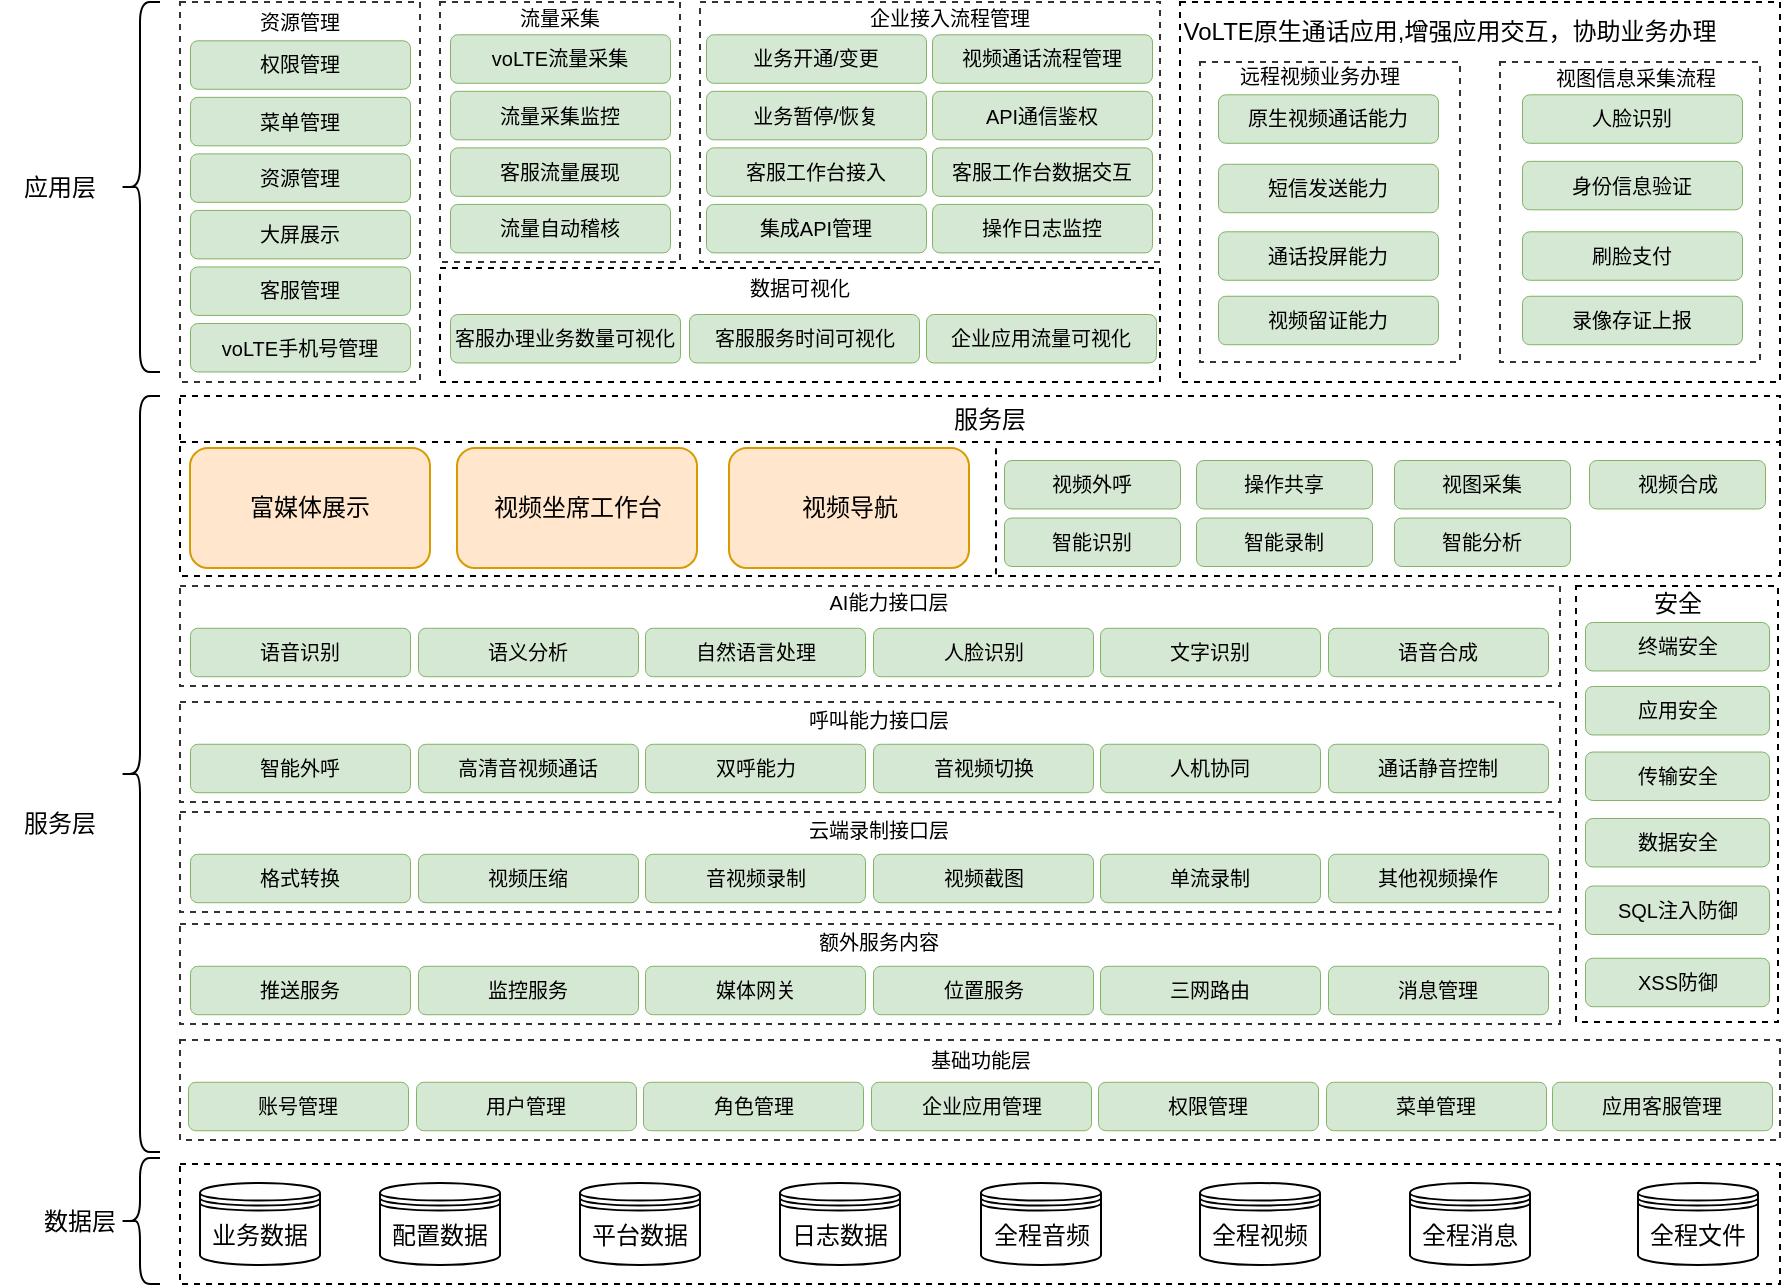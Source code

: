 <mxfile version="24.2.5" type="github">
  <diagram name="Page-1" id="NTY4Ar9UN_YBahdIRRhp">
    <mxGraphModel dx="1509" dy="785" grid="1" gridSize="10" guides="1" tooltips="1" connect="1" arrows="1" fold="1" page="1" pageScale="1" pageWidth="827" pageHeight="1169" math="0" shadow="0">
      <root>
        <mxCell id="0" />
        <mxCell id="1" parent="0" />
        <mxCell id="F3hqa-hw4RMq9B-DzLON-196" value="" style="rounded=0;whiteSpace=wrap;html=1;dashed=1;" parent="1" vertex="1">
          <mxGeometry x="250" y="676" width="800" height="60" as="geometry" />
        </mxCell>
        <mxCell id="F3hqa-hw4RMq9B-DzLON-46" value="" style="group" parent="1" vertex="1" connectable="0">
          <mxGeometry x="250" y="95" width="120" height="190" as="geometry" />
        </mxCell>
        <mxCell id="F3hqa-hw4RMq9B-DzLON-1" value="" style="rounded=0;whiteSpace=wrap;html=1;dashed=1;strokeColor=#333333;" parent="F3hqa-hw4RMq9B-DzLON-46" vertex="1">
          <mxGeometry width="120" height="190" as="geometry" />
        </mxCell>
        <mxCell id="F3hqa-hw4RMq9B-DzLON-2" value="资源管理" style="text;html=1;align=center;verticalAlign=middle;whiteSpace=wrap;rounded=0;fontSize=10;" parent="F3hqa-hw4RMq9B-DzLON-46" vertex="1">
          <mxGeometry x="30" y="3.231" width="60" height="12.923" as="geometry" />
        </mxCell>
        <mxCell id="F3hqa-hw4RMq9B-DzLON-34" value="权限管理" style="rounded=1;whiteSpace=wrap;html=1;strokeColor=#82b366;strokeWidth=0.5;fillColor=#d5e8d4;fontSize=10;" parent="F3hqa-hw4RMq9B-DzLON-46" vertex="1">
          <mxGeometry x="5" y="19.154" width="110" height="24.231" as="geometry" />
        </mxCell>
        <mxCell id="F3hqa-hw4RMq9B-DzLON-35" value="菜单管理" style="rounded=1;whiteSpace=wrap;html=1;strokeColor=#82b366;strokeWidth=0.5;fillColor=#d5e8d4;fontSize=10;" parent="F3hqa-hw4RMq9B-DzLON-46" vertex="1">
          <mxGeometry x="5" y="47.423" width="110" height="24.231" as="geometry" />
        </mxCell>
        <mxCell id="F3hqa-hw4RMq9B-DzLON-36" value="资源管理" style="rounded=1;whiteSpace=wrap;html=1;strokeColor=#82b366;strokeWidth=0.5;fillColor=#d5e8d4;fontSize=10;" parent="F3hqa-hw4RMq9B-DzLON-46" vertex="1">
          <mxGeometry x="5" y="75.692" width="110" height="24.231" as="geometry" />
        </mxCell>
        <mxCell id="F3hqa-hw4RMq9B-DzLON-37" value="大屏展示" style="rounded=1;whiteSpace=wrap;html=1;strokeColor=#82b366;strokeWidth=0.5;fillColor=#d5e8d4;fontSize=10;" parent="F3hqa-hw4RMq9B-DzLON-46" vertex="1">
          <mxGeometry x="5" y="103.962" width="110" height="24.231" as="geometry" />
        </mxCell>
        <mxCell id="F3hqa-hw4RMq9B-DzLON-38" value="客服管理" style="rounded=1;whiteSpace=wrap;html=1;strokeColor=#82b366;strokeWidth=0.5;fillColor=#d5e8d4;fontSize=10;" parent="F3hqa-hw4RMq9B-DzLON-46" vertex="1">
          <mxGeometry x="5" y="132.231" width="110" height="24.231" as="geometry" />
        </mxCell>
        <mxCell id="F3hqa-hw4RMq9B-DzLON-41" value="voLTE手机号管理" style="rounded=1;whiteSpace=wrap;html=1;strokeColor=#82b366;strokeWidth=0.5;fillColor=#d5e8d4;fontSize=10;" parent="F3hqa-hw4RMq9B-DzLON-46" vertex="1">
          <mxGeometry x="5" y="160.5" width="110" height="24.231" as="geometry" />
        </mxCell>
        <mxCell id="F3hqa-hw4RMq9B-DzLON-57" value="" style="group" parent="1" vertex="1" connectable="0">
          <mxGeometry x="250" y="387" width="690" height="50" as="geometry" />
        </mxCell>
        <mxCell id="F3hqa-hw4RMq9B-DzLON-19" value="" style="rounded=0;whiteSpace=wrap;html=1;dashed=1;strokeColor=#333333;" parent="F3hqa-hw4RMq9B-DzLON-57" vertex="1">
          <mxGeometry width="690" height="50" as="geometry" />
        </mxCell>
        <mxCell id="F3hqa-hw4RMq9B-DzLON-40" value="AI能力接口层" style="text;html=1;align=center;verticalAlign=middle;whiteSpace=wrap;rounded=0;fontSize=10;" parent="F3hqa-hw4RMq9B-DzLON-57" vertex="1">
          <mxGeometry x="321.5" width="65" height="16" as="geometry" />
        </mxCell>
        <mxCell id="F3hqa-hw4RMq9B-DzLON-51" value="语音识别" style="rounded=1;whiteSpace=wrap;html=1;strokeColor=#82b366;strokeWidth=0.5;fillColor=#d5e8d4;fontSize=10;" parent="F3hqa-hw4RMq9B-DzLON-57" vertex="1">
          <mxGeometry x="5" y="20.884" width="110" height="24.231" as="geometry" />
        </mxCell>
        <mxCell id="F3hqa-hw4RMq9B-DzLON-52" value="语义分析" style="rounded=1;whiteSpace=wrap;html=1;strokeColor=#82b366;strokeWidth=0.5;fillColor=#d5e8d4;fontSize=10;" parent="F3hqa-hw4RMq9B-DzLON-57" vertex="1">
          <mxGeometry x="119" y="20.884" width="110" height="24.231" as="geometry" />
        </mxCell>
        <mxCell id="F3hqa-hw4RMq9B-DzLON-53" value="自然语言处理" style="rounded=1;whiteSpace=wrap;html=1;strokeColor=#82b366;strokeWidth=0.5;fillColor=#d5e8d4;fontSize=10;" parent="F3hqa-hw4RMq9B-DzLON-57" vertex="1">
          <mxGeometry x="232.5" y="20.884" width="110" height="24.231" as="geometry" />
        </mxCell>
        <mxCell id="F3hqa-hw4RMq9B-DzLON-54" value="人脸识别" style="rounded=1;whiteSpace=wrap;html=1;strokeColor=#82b366;strokeWidth=0.5;fillColor=#d5e8d4;fontSize=10;" parent="F3hqa-hw4RMq9B-DzLON-57" vertex="1">
          <mxGeometry x="346.5" y="20.884" width="110" height="24.231" as="geometry" />
        </mxCell>
        <mxCell id="F3hqa-hw4RMq9B-DzLON-55" value="文字识别" style="rounded=1;whiteSpace=wrap;html=1;strokeColor=#82b366;strokeWidth=0.5;fillColor=#d5e8d4;fontSize=10;" parent="F3hqa-hw4RMq9B-DzLON-57" vertex="1">
          <mxGeometry x="460" y="20.884" width="110" height="24.231" as="geometry" />
        </mxCell>
        <mxCell id="F3hqa-hw4RMq9B-DzLON-56" value="语音合成" style="rounded=1;whiteSpace=wrap;html=1;strokeColor=#82b366;strokeWidth=0.5;fillColor=#d5e8d4;fontSize=10;" parent="F3hqa-hw4RMq9B-DzLON-57" vertex="1">
          <mxGeometry x="574" y="20.884" width="110" height="24.231" as="geometry" />
        </mxCell>
        <mxCell id="F3hqa-hw4RMq9B-DzLON-85" value="" style="group" parent="1" vertex="1" connectable="0">
          <mxGeometry x="380" y="95" width="120" height="130" as="geometry" />
        </mxCell>
        <mxCell id="F3hqa-hw4RMq9B-DzLON-77" value="" style="rounded=0;whiteSpace=wrap;html=1;dashed=1;strokeColor=#333333;container=0;" parent="F3hqa-hw4RMq9B-DzLON-85" vertex="1">
          <mxGeometry width="120" height="130" as="geometry" />
        </mxCell>
        <mxCell id="F3hqa-hw4RMq9B-DzLON-78" value="流量采集" style="text;html=1;align=center;verticalAlign=middle;whiteSpace=wrap;rounded=0;fontSize=10;container=0;" parent="F3hqa-hw4RMq9B-DzLON-85" vertex="1">
          <mxGeometry x="30" y="1.231" width="60" height="12.923" as="geometry" />
        </mxCell>
        <mxCell id="F3hqa-hw4RMq9B-DzLON-79" value="voLTE流量采集" style="rounded=1;whiteSpace=wrap;html=1;strokeColor=#82b366;strokeWidth=0.5;fillColor=#d5e8d4;fontSize=10;container=0;" parent="F3hqa-hw4RMq9B-DzLON-85" vertex="1">
          <mxGeometry x="5" y="16.154" width="110" height="24.231" as="geometry" />
        </mxCell>
        <mxCell id="F3hqa-hw4RMq9B-DzLON-80" value="流量采集监控" style="rounded=1;whiteSpace=wrap;html=1;strokeColor=#82b366;strokeWidth=0.5;fillColor=#d5e8d4;fontSize=10;container=0;" parent="F3hqa-hw4RMq9B-DzLON-85" vertex="1">
          <mxGeometry x="5" y="44.423" width="110" height="24.231" as="geometry" />
        </mxCell>
        <mxCell id="F3hqa-hw4RMq9B-DzLON-81" value="客服流量展现" style="rounded=1;whiteSpace=wrap;html=1;strokeColor=#82b366;strokeWidth=0.5;fillColor=#d5e8d4;fontSize=10;container=0;" parent="F3hqa-hw4RMq9B-DzLON-85" vertex="1">
          <mxGeometry x="5" y="72.692" width="110" height="24.231" as="geometry" />
        </mxCell>
        <mxCell id="F3hqa-hw4RMq9B-DzLON-82" value="流量自动稽核" style="rounded=1;whiteSpace=wrap;html=1;strokeColor=#82b366;strokeWidth=0.5;fillColor=#d5e8d4;fontSize=10;container=0;" parent="F3hqa-hw4RMq9B-DzLON-85" vertex="1">
          <mxGeometry x="5" y="100.962" width="110" height="24.231" as="geometry" />
        </mxCell>
        <mxCell id="F3hqa-hw4RMq9B-DzLON-97" value="" style="group" parent="1" vertex="1" connectable="0">
          <mxGeometry x="510" y="95" width="230" height="130" as="geometry" />
        </mxCell>
        <mxCell id="F3hqa-hw4RMq9B-DzLON-87" value="" style="rounded=0;whiteSpace=wrap;html=1;dashed=1;strokeColor=#333333;container=0;" parent="F3hqa-hw4RMq9B-DzLON-97" vertex="1">
          <mxGeometry width="230" height="130" as="geometry" />
        </mxCell>
        <mxCell id="F3hqa-hw4RMq9B-DzLON-88" value="企业接入流程管理" style="text;html=1;align=center;verticalAlign=middle;whiteSpace=wrap;rounded=0;fontSize=10;container=0;" parent="F3hqa-hw4RMq9B-DzLON-97" vertex="1">
          <mxGeometry x="80" y="1.23" width="90" height="12.92" as="geometry" />
        </mxCell>
        <mxCell id="F3hqa-hw4RMq9B-DzLON-89" value="业务开通/变更" style="rounded=1;whiteSpace=wrap;html=1;strokeColor=#82b366;strokeWidth=0.5;fillColor=#d5e8d4;fontSize=10;container=0;" parent="F3hqa-hw4RMq9B-DzLON-97" vertex="1">
          <mxGeometry x="3" y="16.154" width="110" height="24.231" as="geometry" />
        </mxCell>
        <mxCell id="F3hqa-hw4RMq9B-DzLON-90" value="业务暂停/恢复" style="rounded=1;whiteSpace=wrap;html=1;strokeColor=#82b366;strokeWidth=0.5;fillColor=#d5e8d4;fontSize=10;container=0;" parent="F3hqa-hw4RMq9B-DzLON-97" vertex="1">
          <mxGeometry x="3" y="44.423" width="110" height="24.231" as="geometry" />
        </mxCell>
        <mxCell id="F3hqa-hw4RMq9B-DzLON-91" value="客服工作台接入" style="rounded=1;whiteSpace=wrap;html=1;strokeColor=#82b366;strokeWidth=0.5;fillColor=#d5e8d4;fontSize=10;container=0;" parent="F3hqa-hw4RMq9B-DzLON-97" vertex="1">
          <mxGeometry x="3" y="72.692" width="110" height="24.231" as="geometry" />
        </mxCell>
        <mxCell id="F3hqa-hw4RMq9B-DzLON-92" value="集成API管理" style="rounded=1;whiteSpace=wrap;html=1;strokeColor=#82b366;strokeWidth=0.5;fillColor=#d5e8d4;fontSize=10;container=0;" parent="F3hqa-hw4RMq9B-DzLON-97" vertex="1">
          <mxGeometry x="3" y="100.962" width="110" height="24.231" as="geometry" />
        </mxCell>
        <mxCell id="F3hqa-hw4RMq9B-DzLON-93" value="视频通话流程管理" style="rounded=1;whiteSpace=wrap;html=1;strokeColor=#82b366;strokeWidth=0.5;fillColor=#d5e8d4;fontSize=10;container=0;" parent="F3hqa-hw4RMq9B-DzLON-97" vertex="1">
          <mxGeometry x="116" y="16.152" width="110" height="24.231" as="geometry" />
        </mxCell>
        <mxCell id="F3hqa-hw4RMq9B-DzLON-94" value="API通信鉴权" style="rounded=1;whiteSpace=wrap;html=1;strokeColor=#82b366;strokeWidth=0.5;fillColor=#d5e8d4;fontSize=10;container=0;" parent="F3hqa-hw4RMq9B-DzLON-97" vertex="1">
          <mxGeometry x="116" y="44.422" width="110" height="24.231" as="geometry" />
        </mxCell>
        <mxCell id="F3hqa-hw4RMq9B-DzLON-95" value="客服工作台数据交互" style="rounded=1;whiteSpace=wrap;html=1;strokeColor=#82b366;strokeWidth=0.5;fillColor=#d5e8d4;fontSize=10;container=0;" parent="F3hqa-hw4RMq9B-DzLON-97" vertex="1">
          <mxGeometry x="116" y="72.692" width="110" height="24.231" as="geometry" />
        </mxCell>
        <mxCell id="F3hqa-hw4RMq9B-DzLON-96" value="操作日志监控" style="rounded=1;whiteSpace=wrap;html=1;strokeColor=#82b366;strokeWidth=0.5;fillColor=#d5e8d4;fontSize=10;container=0;" parent="F3hqa-hw4RMq9B-DzLON-97" vertex="1">
          <mxGeometry x="116" y="100.962" width="110" height="24.231" as="geometry" />
        </mxCell>
        <mxCell id="F3hqa-hw4RMq9B-DzLON-131" value="" style="group" parent="1" vertex="1" connectable="0">
          <mxGeometry x="750" y="95" width="300" height="190" as="geometry" />
        </mxCell>
        <mxCell id="F3hqa-hw4RMq9B-DzLON-127" value="" style="rounded=0;whiteSpace=wrap;html=1;dashed=1;fillColor=none;" parent="F3hqa-hw4RMq9B-DzLON-131" vertex="1">
          <mxGeometry width="300" height="190" as="geometry" />
        </mxCell>
        <mxCell id="F3hqa-hw4RMq9B-DzLON-128" value="VoLTE原生通话应用,增强应用交互，协助业务办理" style="text;html=1;align=center;verticalAlign=middle;whiteSpace=wrap;rounded=0;" parent="F3hqa-hw4RMq9B-DzLON-131" vertex="1">
          <mxGeometry width="270" height="30" as="geometry" />
        </mxCell>
        <mxCell id="F3hqa-hw4RMq9B-DzLON-121" value="" style="rounded=0;whiteSpace=wrap;html=1;dashed=1;strokeColor=#333333;container=0;" parent="F3hqa-hw4RMq9B-DzLON-131" vertex="1">
          <mxGeometry x="10" y="30" width="130" height="150" as="geometry" />
        </mxCell>
        <mxCell id="F3hqa-hw4RMq9B-DzLON-122" value="远程视频业务办理" style="text;html=1;align=center;verticalAlign=middle;whiteSpace=wrap;rounded=0;fontSize=10;container=0;" parent="F3hqa-hw4RMq9B-DzLON-131" vertex="1">
          <mxGeometry x="25" y="31" width="90" height="12.92" as="geometry" />
        </mxCell>
        <mxCell id="F3hqa-hw4RMq9B-DzLON-123" value="原生视频通话能力" style="rounded=1;whiteSpace=wrap;html=1;strokeColor=#82b366;strokeWidth=0.5;fillColor=#d5e8d4;fontSize=10;container=0;" parent="F3hqa-hw4RMq9B-DzLON-131" vertex="1">
          <mxGeometry x="19" y="46.154" width="110" height="24.231" as="geometry" />
        </mxCell>
        <mxCell id="F3hqa-hw4RMq9B-DzLON-124" value="短信发送能力" style="rounded=1;whiteSpace=wrap;html=1;strokeColor=#82b366;strokeWidth=0.5;fillColor=#d5e8d4;fontSize=10;container=0;" parent="F3hqa-hw4RMq9B-DzLON-131" vertex="1">
          <mxGeometry x="19" y="80.883" width="110" height="24.231" as="geometry" />
        </mxCell>
        <mxCell id="F3hqa-hw4RMq9B-DzLON-125" value="通话投屏能力" style="rounded=1;whiteSpace=wrap;html=1;strokeColor=#82b366;strokeWidth=0.5;fillColor=#d5e8d4;fontSize=10;container=0;" parent="F3hqa-hw4RMq9B-DzLON-131" vertex="1">
          <mxGeometry x="19" y="114.652" width="110" height="24.231" as="geometry" />
        </mxCell>
        <mxCell id="F3hqa-hw4RMq9B-DzLON-126" value="视频留证能力" style="rounded=1;whiteSpace=wrap;html=1;strokeColor=#82b366;strokeWidth=0.5;fillColor=#d5e8d4;fontSize=10;container=0;" parent="F3hqa-hw4RMq9B-DzLON-131" vertex="1">
          <mxGeometry x="19" y="146.882" width="110" height="24.231" as="geometry" />
        </mxCell>
        <mxCell id="F3hqa-hw4RMq9B-DzLON-130" value="" style="group" parent="F3hqa-hw4RMq9B-DzLON-131" vertex="1" connectable="0">
          <mxGeometry x="170" y="30" width="120" height="150" as="geometry" />
        </mxCell>
        <mxCell id="F3hqa-hw4RMq9B-DzLON-109" value="" style="rounded=0;whiteSpace=wrap;html=1;dashed=1;strokeColor=#333333;container=0;" parent="F3hqa-hw4RMq9B-DzLON-130" vertex="1">
          <mxGeometry x="-10" width="130" height="150" as="geometry" />
        </mxCell>
        <mxCell id="F3hqa-hw4RMq9B-DzLON-110" value="视图信息采集流程" style="text;html=1;align=center;verticalAlign=middle;whiteSpace=wrap;rounded=0;fontSize=10;container=0;" parent="F3hqa-hw4RMq9B-DzLON-130" vertex="1">
          <mxGeometry x="13" y="2" width="90" height="12.92" as="geometry" />
        </mxCell>
        <mxCell id="F3hqa-hw4RMq9B-DzLON-111" value="人脸识别" style="rounded=1;whiteSpace=wrap;html=1;strokeColor=#82b366;strokeWidth=0.5;fillColor=#d5e8d4;fontSize=10;container=0;" parent="F3hqa-hw4RMq9B-DzLON-130" vertex="1">
          <mxGeometry x="1" y="16.154" width="110" height="24.231" as="geometry" />
        </mxCell>
        <mxCell id="F3hqa-hw4RMq9B-DzLON-112" value="身份信息验证" style="rounded=1;whiteSpace=wrap;html=1;strokeColor=#82b366;strokeWidth=0.5;fillColor=#d5e8d4;fontSize=10;container=0;" parent="F3hqa-hw4RMq9B-DzLON-130" vertex="1">
          <mxGeometry x="1" y="49.423" width="110" height="24.231" as="geometry" />
        </mxCell>
        <mxCell id="F3hqa-hw4RMq9B-DzLON-115" value="刷脸支付" style="rounded=1;whiteSpace=wrap;html=1;strokeColor=#82b366;strokeWidth=0.5;fillColor=#d5e8d4;fontSize=10;container=0;" parent="F3hqa-hw4RMq9B-DzLON-130" vertex="1">
          <mxGeometry x="1" y="84.652" width="110" height="24.231" as="geometry" />
        </mxCell>
        <mxCell id="F3hqa-hw4RMq9B-DzLON-116" value="录像存证上报" style="rounded=1;whiteSpace=wrap;html=1;strokeColor=#82b366;strokeWidth=0.5;fillColor=#d5e8d4;fontSize=10;container=0;" parent="F3hqa-hw4RMq9B-DzLON-130" vertex="1">
          <mxGeometry x="1" y="116.882" width="110" height="24.231" as="geometry" />
        </mxCell>
        <mxCell id="F3hqa-hw4RMq9B-DzLON-132" value="" style="group" parent="1" vertex="1" connectable="0">
          <mxGeometry x="250" y="445" width="690" height="50" as="geometry" />
        </mxCell>
        <mxCell id="F3hqa-hw4RMq9B-DzLON-133" value="" style="rounded=0;whiteSpace=wrap;html=1;dashed=1;strokeColor=#333333;" parent="F3hqa-hw4RMq9B-DzLON-132" vertex="1">
          <mxGeometry width="690" height="50" as="geometry" />
        </mxCell>
        <mxCell id="F3hqa-hw4RMq9B-DzLON-134" value="呼叫能力接口层" style="text;html=1;align=center;verticalAlign=middle;whiteSpace=wrap;rounded=0;fontSize=10;" parent="F3hqa-hw4RMq9B-DzLON-132" vertex="1">
          <mxGeometry x="310" y="1" width="78.5" height="16" as="geometry" />
        </mxCell>
        <mxCell id="F3hqa-hw4RMq9B-DzLON-135" value="智能外呼" style="rounded=1;whiteSpace=wrap;html=1;strokeColor=#82b366;strokeWidth=0.5;fillColor=#d5e8d4;fontSize=10;" parent="F3hqa-hw4RMq9B-DzLON-132" vertex="1">
          <mxGeometry x="5" y="20.884" width="110" height="24.231" as="geometry" />
        </mxCell>
        <mxCell id="F3hqa-hw4RMq9B-DzLON-136" value="高清音视频通话" style="rounded=1;whiteSpace=wrap;html=1;strokeColor=#82b366;strokeWidth=0.5;fillColor=#d5e8d4;fontSize=10;" parent="F3hqa-hw4RMq9B-DzLON-132" vertex="1">
          <mxGeometry x="119" y="20.884" width="110" height="24.231" as="geometry" />
        </mxCell>
        <mxCell id="F3hqa-hw4RMq9B-DzLON-137" value="双呼能力" style="rounded=1;whiteSpace=wrap;html=1;strokeColor=#82b366;strokeWidth=0.5;fillColor=#d5e8d4;fontSize=10;" parent="F3hqa-hw4RMq9B-DzLON-132" vertex="1">
          <mxGeometry x="232.5" y="20.884" width="110" height="24.231" as="geometry" />
        </mxCell>
        <mxCell id="F3hqa-hw4RMq9B-DzLON-138" value="音视频切换" style="rounded=1;whiteSpace=wrap;html=1;strokeColor=#82b366;strokeWidth=0.5;fillColor=#d5e8d4;fontSize=10;" parent="F3hqa-hw4RMq9B-DzLON-132" vertex="1">
          <mxGeometry x="346.5" y="20.884" width="110" height="24.231" as="geometry" />
        </mxCell>
        <mxCell id="F3hqa-hw4RMq9B-DzLON-139" value="人机协同" style="rounded=1;whiteSpace=wrap;html=1;strokeColor=#82b366;strokeWidth=0.5;fillColor=#d5e8d4;fontSize=10;" parent="F3hqa-hw4RMq9B-DzLON-132" vertex="1">
          <mxGeometry x="460" y="20.884" width="110" height="24.231" as="geometry" />
        </mxCell>
        <mxCell id="F3hqa-hw4RMq9B-DzLON-140" value="通话静音控制" style="rounded=1;whiteSpace=wrap;html=1;strokeColor=#82b366;strokeWidth=0.5;fillColor=#d5e8d4;fontSize=10;" parent="F3hqa-hw4RMq9B-DzLON-132" vertex="1">
          <mxGeometry x="574" y="20.884" width="110" height="24.231" as="geometry" />
        </mxCell>
        <mxCell id="F3hqa-hw4RMq9B-DzLON-141" value="" style="group" parent="1" vertex="1" connectable="0">
          <mxGeometry x="250" y="500" width="690" height="50" as="geometry" />
        </mxCell>
        <mxCell id="F3hqa-hw4RMq9B-DzLON-142" value="" style="rounded=0;whiteSpace=wrap;html=1;dashed=1;strokeColor=#333333;" parent="F3hqa-hw4RMq9B-DzLON-141" vertex="1">
          <mxGeometry width="690" height="50" as="geometry" />
        </mxCell>
        <mxCell id="F3hqa-hw4RMq9B-DzLON-143" value="云端录制接口层" style="text;html=1;align=center;verticalAlign=middle;whiteSpace=wrap;rounded=0;fontSize=10;" parent="F3hqa-hw4RMq9B-DzLON-141" vertex="1">
          <mxGeometry x="310" y="1" width="78.5" height="16" as="geometry" />
        </mxCell>
        <mxCell id="F3hqa-hw4RMq9B-DzLON-144" value="格式转换" style="rounded=1;whiteSpace=wrap;html=1;strokeColor=#82b366;strokeWidth=0.5;fillColor=#d5e8d4;fontSize=10;" parent="F3hqa-hw4RMq9B-DzLON-141" vertex="1">
          <mxGeometry x="5" y="20.884" width="110" height="24.231" as="geometry" />
        </mxCell>
        <mxCell id="F3hqa-hw4RMq9B-DzLON-145" value="视频压缩" style="rounded=1;whiteSpace=wrap;html=1;strokeColor=#82b366;strokeWidth=0.5;fillColor=#d5e8d4;fontSize=10;" parent="F3hqa-hw4RMq9B-DzLON-141" vertex="1">
          <mxGeometry x="119" y="20.884" width="110" height="24.231" as="geometry" />
        </mxCell>
        <mxCell id="F3hqa-hw4RMq9B-DzLON-146" value="音视频录制" style="rounded=1;whiteSpace=wrap;html=1;strokeColor=#82b366;strokeWidth=0.5;fillColor=#d5e8d4;fontSize=10;" parent="F3hqa-hw4RMq9B-DzLON-141" vertex="1">
          <mxGeometry x="232.5" y="20.884" width="110" height="24.231" as="geometry" />
        </mxCell>
        <mxCell id="F3hqa-hw4RMq9B-DzLON-147" value="视频截图" style="rounded=1;whiteSpace=wrap;html=1;strokeColor=#82b366;strokeWidth=0.5;fillColor=#d5e8d4;fontSize=10;" parent="F3hqa-hw4RMq9B-DzLON-141" vertex="1">
          <mxGeometry x="346.5" y="20.884" width="110" height="24.231" as="geometry" />
        </mxCell>
        <mxCell id="F3hqa-hw4RMq9B-DzLON-148" value="单流录制" style="rounded=1;whiteSpace=wrap;html=1;strokeColor=#82b366;strokeWidth=0.5;fillColor=#d5e8d4;fontSize=10;" parent="F3hqa-hw4RMq9B-DzLON-141" vertex="1">
          <mxGeometry x="460" y="20.884" width="110" height="24.231" as="geometry" />
        </mxCell>
        <mxCell id="F3hqa-hw4RMq9B-DzLON-149" value="其他视频操作" style="rounded=1;whiteSpace=wrap;html=1;strokeColor=#82b366;strokeWidth=0.5;fillColor=#d5e8d4;fontSize=10;" parent="F3hqa-hw4RMq9B-DzLON-141" vertex="1">
          <mxGeometry x="574" y="20.884" width="110" height="24.231" as="geometry" />
        </mxCell>
        <mxCell id="F3hqa-hw4RMq9B-DzLON-150" value="" style="group" parent="1" vertex="1" connectable="0">
          <mxGeometry x="250" y="556" width="690" height="50" as="geometry" />
        </mxCell>
        <mxCell id="F3hqa-hw4RMq9B-DzLON-151" value="" style="rounded=0;whiteSpace=wrap;html=1;dashed=1;strokeColor=#333333;" parent="F3hqa-hw4RMq9B-DzLON-150" vertex="1">
          <mxGeometry width="690" height="50" as="geometry" />
        </mxCell>
        <mxCell id="F3hqa-hw4RMq9B-DzLON-152" value="额外服务内容" style="text;html=1;align=center;verticalAlign=middle;whiteSpace=wrap;rounded=0;fontSize=10;" parent="F3hqa-hw4RMq9B-DzLON-150" vertex="1">
          <mxGeometry x="310" y="1" width="78.5" height="16" as="geometry" />
        </mxCell>
        <mxCell id="F3hqa-hw4RMq9B-DzLON-153" value="推送服务" style="rounded=1;whiteSpace=wrap;html=1;strokeColor=#82b366;strokeWidth=0.5;fillColor=#d5e8d4;fontSize=10;" parent="F3hqa-hw4RMq9B-DzLON-150" vertex="1">
          <mxGeometry x="5" y="20.884" width="110" height="24.231" as="geometry" />
        </mxCell>
        <mxCell id="F3hqa-hw4RMq9B-DzLON-154" value="监控服务" style="rounded=1;whiteSpace=wrap;html=1;strokeColor=#82b366;strokeWidth=0.5;fillColor=#d5e8d4;fontSize=10;" parent="F3hqa-hw4RMq9B-DzLON-150" vertex="1">
          <mxGeometry x="119" y="20.884" width="110" height="24.231" as="geometry" />
        </mxCell>
        <mxCell id="F3hqa-hw4RMq9B-DzLON-155" value="媒体网关" style="rounded=1;whiteSpace=wrap;html=1;strokeColor=#82b366;strokeWidth=0.5;fillColor=#d5e8d4;fontSize=10;" parent="F3hqa-hw4RMq9B-DzLON-150" vertex="1">
          <mxGeometry x="232.5" y="20.884" width="110" height="24.231" as="geometry" />
        </mxCell>
        <mxCell id="F3hqa-hw4RMq9B-DzLON-156" value="位置服务" style="rounded=1;whiteSpace=wrap;html=1;strokeColor=#82b366;strokeWidth=0.5;fillColor=#d5e8d4;fontSize=10;" parent="F3hqa-hw4RMq9B-DzLON-150" vertex="1">
          <mxGeometry x="346.5" y="20.884" width="110" height="24.231" as="geometry" />
        </mxCell>
        <mxCell id="F3hqa-hw4RMq9B-DzLON-157" value="三网路由" style="rounded=1;whiteSpace=wrap;html=1;strokeColor=#82b366;strokeWidth=0.5;fillColor=#d5e8d4;fontSize=10;" parent="F3hqa-hw4RMq9B-DzLON-150" vertex="1">
          <mxGeometry x="460" y="20.884" width="110" height="24.231" as="geometry" />
        </mxCell>
        <mxCell id="F3hqa-hw4RMq9B-DzLON-158" value="消息管理" style="rounded=1;whiteSpace=wrap;html=1;strokeColor=#82b366;strokeWidth=0.5;fillColor=#d5e8d4;fontSize=10;" parent="F3hqa-hw4RMq9B-DzLON-150" vertex="1">
          <mxGeometry x="574" y="20.884" width="110" height="24.231" as="geometry" />
        </mxCell>
        <mxCell id="F3hqa-hw4RMq9B-DzLON-159" value="" style="group" parent="1" vertex="1" connectable="0">
          <mxGeometry x="250" y="614" width="800" height="50" as="geometry" />
        </mxCell>
        <mxCell id="F3hqa-hw4RMq9B-DzLON-99" value="" style="rounded=0;whiteSpace=wrap;html=1;dashed=1;strokeColor=#333333;container=0;" parent="F3hqa-hw4RMq9B-DzLON-159" vertex="1">
          <mxGeometry width="800" height="50" as="geometry" />
        </mxCell>
        <mxCell id="F3hqa-hw4RMq9B-DzLON-100" value="基础功能层" style="text;html=1;align=center;verticalAlign=middle;whiteSpace=wrap;rounded=0;fontSize=10;container=0;" parent="F3hqa-hw4RMq9B-DzLON-159" vertex="1">
          <mxGeometry x="368" y="2" width="65" height="16" as="geometry" />
        </mxCell>
        <mxCell id="F3hqa-hw4RMq9B-DzLON-101" value="账号管理" style="rounded=1;whiteSpace=wrap;html=1;strokeColor=#82b366;strokeWidth=0.5;fillColor=#d5e8d4;fontSize=10;container=0;" parent="F3hqa-hw4RMq9B-DzLON-159" vertex="1">
          <mxGeometry x="4" y="20.884" width="110" height="24.231" as="geometry" />
        </mxCell>
        <mxCell id="F3hqa-hw4RMq9B-DzLON-102" value="用户管理" style="rounded=1;whiteSpace=wrap;html=1;strokeColor=#82b366;strokeWidth=0.5;fillColor=#d5e8d4;fontSize=10;container=0;" parent="F3hqa-hw4RMq9B-DzLON-159" vertex="1">
          <mxGeometry x="118" y="20.884" width="110" height="24.231" as="geometry" />
        </mxCell>
        <mxCell id="F3hqa-hw4RMq9B-DzLON-103" value="角色管理" style="rounded=1;whiteSpace=wrap;html=1;strokeColor=#82b366;strokeWidth=0.5;fillColor=#d5e8d4;fontSize=10;container=0;" parent="F3hqa-hw4RMq9B-DzLON-159" vertex="1">
          <mxGeometry x="231.5" y="20.884" width="110" height="24.231" as="geometry" />
        </mxCell>
        <mxCell id="F3hqa-hw4RMq9B-DzLON-104" value="企业应用管理" style="rounded=1;whiteSpace=wrap;html=1;strokeColor=#82b366;strokeWidth=0.5;fillColor=#d5e8d4;fontSize=10;container=0;" parent="F3hqa-hw4RMq9B-DzLON-159" vertex="1">
          <mxGeometry x="345.5" y="20.884" width="110" height="24.231" as="geometry" />
        </mxCell>
        <mxCell id="F3hqa-hw4RMq9B-DzLON-105" value="权限管理" style="rounded=1;whiteSpace=wrap;html=1;strokeColor=#82b366;strokeWidth=0.5;fillColor=#d5e8d4;fontSize=10;container=0;" parent="F3hqa-hw4RMq9B-DzLON-159" vertex="1">
          <mxGeometry x="459" y="20.884" width="110" height="24.231" as="geometry" />
        </mxCell>
        <mxCell id="F3hqa-hw4RMq9B-DzLON-106" value="菜单管理" style="rounded=1;whiteSpace=wrap;html=1;strokeColor=#82b366;strokeWidth=0.5;fillColor=#d5e8d4;fontSize=10;container=0;" parent="F3hqa-hw4RMq9B-DzLON-159" vertex="1">
          <mxGeometry x="573" y="20.884" width="110" height="24.231" as="geometry" />
        </mxCell>
        <mxCell id="F3hqa-hw4RMq9B-DzLON-107" value="应用客服管理" style="rounded=1;whiteSpace=wrap;html=1;strokeColor=#82b366;strokeWidth=0.5;fillColor=#d5e8d4;fontSize=10;container=0;" parent="F3hqa-hw4RMq9B-DzLON-159" vertex="1">
          <mxGeometry x="686" y="20.884" width="110" height="24.231" as="geometry" />
        </mxCell>
        <mxCell id="F3hqa-hw4RMq9B-DzLON-160" value="" style="rounded=0;whiteSpace=wrap;html=1;fillColor=none;dashed=1;" parent="1" vertex="1">
          <mxGeometry x="250" y="292" width="800" height="90" as="geometry" />
        </mxCell>
        <mxCell id="F3hqa-hw4RMq9B-DzLON-161" value="服务层" style="text;html=1;align=center;verticalAlign=middle;whiteSpace=wrap;rounded=0;" parent="1" vertex="1">
          <mxGeometry x="610" y="292" width="90" height="23" as="geometry" />
        </mxCell>
        <mxCell id="F3hqa-hw4RMq9B-DzLON-162" value="" style="rounded=0;whiteSpace=wrap;html=1;dashed=1;" parent="1" vertex="1">
          <mxGeometry x="948" y="387" width="101" height="218" as="geometry" />
        </mxCell>
        <mxCell id="F3hqa-hw4RMq9B-DzLON-163" value="安全" style="text;html=1;align=center;verticalAlign=middle;whiteSpace=wrap;rounded=0;" parent="1" vertex="1">
          <mxGeometry x="968.5" y="387" width="60" height="18" as="geometry" />
        </mxCell>
        <mxCell id="F3hqa-hw4RMq9B-DzLON-164" value="终端安全" style="rounded=1;whiteSpace=wrap;html=1;strokeColor=#82b366;strokeWidth=0.5;fillColor=#d5e8d4;fontSize=10;" parent="1" vertex="1">
          <mxGeometry x="952.5" y="405" width="92" height="24.23" as="geometry" />
        </mxCell>
        <mxCell id="F3hqa-hw4RMq9B-DzLON-165" value="应用安全" style="rounded=1;whiteSpace=wrap;html=1;strokeColor=#82b366;strokeWidth=0.5;fillColor=#d5e8d4;fontSize=10;" parent="1" vertex="1">
          <mxGeometry x="952.5" y="437" width="92" height="24.23" as="geometry" />
        </mxCell>
        <mxCell id="F3hqa-hw4RMq9B-DzLON-166" value="传输安全" style="rounded=1;whiteSpace=wrap;html=1;strokeColor=#82b366;strokeWidth=0.5;fillColor=#d5e8d4;fontSize=10;" parent="1" vertex="1">
          <mxGeometry x="952.5" y="469.77" width="92" height="24.23" as="geometry" />
        </mxCell>
        <mxCell id="F3hqa-hw4RMq9B-DzLON-167" value="数据安全" style="rounded=1;whiteSpace=wrap;html=1;strokeColor=#82b366;strokeWidth=0.5;fillColor=#d5e8d4;fontSize=10;" parent="1" vertex="1">
          <mxGeometry x="952.5" y="503" width="92" height="24.23" as="geometry" />
        </mxCell>
        <mxCell id="F3hqa-hw4RMq9B-DzLON-168" value="SQL注入防御" style="rounded=1;whiteSpace=wrap;html=1;strokeColor=#82b366;strokeWidth=0.5;fillColor=#d5e8d4;fontSize=10;" parent="1" vertex="1">
          <mxGeometry x="952.5" y="536.77" width="92" height="24.23" as="geometry" />
        </mxCell>
        <mxCell id="F3hqa-hw4RMq9B-DzLON-169" value="XSS防御" style="rounded=1;whiteSpace=wrap;html=1;strokeColor=#82b366;strokeWidth=0.5;fillColor=#d5e8d4;fontSize=10;" parent="1" vertex="1">
          <mxGeometry x="952.5" y="572.88" width="92" height="24.23" as="geometry" />
        </mxCell>
        <mxCell id="F3hqa-hw4RMq9B-DzLON-172" value="" style="endArrow=none;html=1;rounded=0;exitX=0;exitY=0.75;exitDx=0;exitDy=0;entryX=1;entryY=1;entryDx=0;entryDy=0;dashed=1;" parent="1" edge="1">
          <mxGeometry width="50" height="50" relative="1" as="geometry">
            <mxPoint x="250" y="315" as="sourcePoint" />
            <mxPoint x="1050" y="315" as="targetPoint" />
          </mxGeometry>
        </mxCell>
        <mxCell id="F3hqa-hw4RMq9B-DzLON-173" value="" style="rounded=0;whiteSpace=wrap;html=1;dashed=1;" parent="1" vertex="1">
          <mxGeometry x="380" y="228" width="360" height="57" as="geometry" />
        </mxCell>
        <mxCell id="F3hqa-hw4RMq9B-DzLON-181" value="数据可视化" style="text;html=1;align=center;verticalAlign=middle;whiteSpace=wrap;rounded=0;fontSize=10;container=0;" parent="1" vertex="1">
          <mxGeometry x="530" y="232.001" width="60" height="12.923" as="geometry" />
        </mxCell>
        <mxCell id="F3hqa-hw4RMq9B-DzLON-182" value="客服办理业务数量可视化" style="rounded=1;whiteSpace=wrap;html=1;strokeColor=#82b366;strokeWidth=0.5;fillColor=#d5e8d4;fontSize=10;container=0;" parent="1" vertex="1">
          <mxGeometry x="385" y="251" width="115" height="24.23" as="geometry" />
        </mxCell>
        <mxCell id="F3hqa-hw4RMq9B-DzLON-183" value="客服服务时间可视化" style="rounded=1;whiteSpace=wrap;html=1;strokeColor=#82b366;strokeWidth=0.5;fillColor=#d5e8d4;fontSize=10;container=0;" parent="1" vertex="1">
          <mxGeometry x="504.5" y="251" width="115" height="24.23" as="geometry" />
        </mxCell>
        <mxCell id="F3hqa-hw4RMq9B-DzLON-184" value="企业应用流量可视化" style="rounded=1;whiteSpace=wrap;html=1;strokeColor=#82b366;strokeWidth=0.5;fillColor=#d5e8d4;fontSize=10;container=0;" parent="1" vertex="1">
          <mxGeometry x="623" y="251" width="115" height="24.23" as="geometry" />
        </mxCell>
        <mxCell id="F3hqa-hw4RMq9B-DzLON-195" value="业务数据" style="shape=datastore;whiteSpace=wrap;html=1;" parent="1" vertex="1">
          <mxGeometry x="260" y="685.5" width="60" height="41" as="geometry" />
        </mxCell>
        <mxCell id="F3hqa-hw4RMq9B-DzLON-197" value="配置数据" style="shape=datastore;whiteSpace=wrap;html=1;" parent="1" vertex="1">
          <mxGeometry x="350" y="685.5" width="60" height="41" as="geometry" />
        </mxCell>
        <mxCell id="F3hqa-hw4RMq9B-DzLON-198" value="平台数据" style="shape=datastore;whiteSpace=wrap;html=1;" parent="1" vertex="1">
          <mxGeometry x="450" y="685.5" width="60" height="41" as="geometry" />
        </mxCell>
        <mxCell id="F3hqa-hw4RMq9B-DzLON-199" value="日志数据" style="shape=datastore;whiteSpace=wrap;html=1;" parent="1" vertex="1">
          <mxGeometry x="550" y="685.5" width="60" height="41" as="geometry" />
        </mxCell>
        <mxCell id="F3hqa-hw4RMq9B-DzLON-200" value="全程音频" style="shape=datastore;whiteSpace=wrap;html=1;" parent="1" vertex="1">
          <mxGeometry x="650.5" y="685.5" width="60" height="41" as="geometry" />
        </mxCell>
        <mxCell id="F3hqa-hw4RMq9B-DzLON-201" value="全程视频" style="shape=datastore;whiteSpace=wrap;html=1;" parent="1" vertex="1">
          <mxGeometry x="760" y="685.5" width="60" height="41" as="geometry" />
        </mxCell>
        <mxCell id="F3hqa-hw4RMq9B-DzLON-202" value="全程消息" style="shape=datastore;whiteSpace=wrap;html=1;" parent="1" vertex="1">
          <mxGeometry x="865" y="685.5" width="60" height="41" as="geometry" />
        </mxCell>
        <mxCell id="F3hqa-hw4RMq9B-DzLON-203" value="全程文件" style="shape=datastore;whiteSpace=wrap;html=1;" parent="1" vertex="1">
          <mxGeometry x="979" y="685.5" width="60" height="41" as="geometry" />
        </mxCell>
        <mxCell id="F3hqa-hw4RMq9B-DzLON-205" value="富媒体展示" style="rounded=1;whiteSpace=wrap;html=1;fillColor=#ffe6cc;strokeColor=#d79b00;" parent="1" vertex="1">
          <mxGeometry x="255" y="318" width="120" height="60" as="geometry" />
        </mxCell>
        <mxCell id="F3hqa-hw4RMq9B-DzLON-206" value="视频坐席工作台" style="rounded=1;whiteSpace=wrap;html=1;fillColor=#ffe6cc;strokeColor=#d79b00;" parent="1" vertex="1">
          <mxGeometry x="388.5" y="318" width="120" height="60" as="geometry" />
        </mxCell>
        <mxCell id="F3hqa-hw4RMq9B-DzLON-207" value="视频导航" style="rounded=1;whiteSpace=wrap;html=1;fillColor=#ffe6cc;strokeColor=#d79b00;" parent="1" vertex="1">
          <mxGeometry x="524.5" y="318" width="120" height="60" as="geometry" />
        </mxCell>
        <mxCell id="F3hqa-hw4RMq9B-DzLON-208" value="" style="endArrow=none;html=1;rounded=0;exitX=0.51;exitY=0.99;exitDx=0;exitDy=0;exitPerimeter=0;dashed=1;" parent="1" source="F3hqa-hw4RMq9B-DzLON-160" edge="1">
          <mxGeometry width="50" height="50" relative="1" as="geometry">
            <mxPoint x="660" y="375" as="sourcePoint" />
            <mxPoint x="658" y="315" as="targetPoint" />
          </mxGeometry>
        </mxCell>
        <mxCell id="F3hqa-hw4RMq9B-DzLON-209" value="视频外呼" style="rounded=1;whiteSpace=wrap;html=1;strokeColor=#82b366;strokeWidth=0.5;fillColor=#d5e8d4;fontSize=10;container=0;" parent="1" vertex="1">
          <mxGeometry x="662" y="324" width="88" height="24.23" as="geometry" />
        </mxCell>
        <mxCell id="F3hqa-hw4RMq9B-DzLON-212" value="操作共享" style="rounded=1;whiteSpace=wrap;html=1;strokeColor=#82b366;strokeWidth=0.5;fillColor=#d5e8d4;fontSize=10;container=0;" parent="1" vertex="1">
          <mxGeometry x="758" y="324" width="88" height="24.23" as="geometry" />
        </mxCell>
        <mxCell id="F3hqa-hw4RMq9B-DzLON-213" value="视图采集" style="rounded=1;whiteSpace=wrap;html=1;strokeColor=#82b366;strokeWidth=0.5;fillColor=#d5e8d4;fontSize=10;container=0;" parent="1" vertex="1">
          <mxGeometry x="857" y="324" width="88" height="24.23" as="geometry" />
        </mxCell>
        <mxCell id="F3hqa-hw4RMq9B-DzLON-214" value="视频合成" style="rounded=1;whiteSpace=wrap;html=1;strokeColor=#82b366;strokeWidth=0.5;fillColor=#d5e8d4;fontSize=10;container=0;" parent="1" vertex="1">
          <mxGeometry x="954.5" y="324" width="88" height="24.23" as="geometry" />
        </mxCell>
        <mxCell id="F3hqa-hw4RMq9B-DzLON-215" value="智能识别" style="rounded=1;whiteSpace=wrap;html=1;strokeColor=#82b366;strokeWidth=0.5;fillColor=#d5e8d4;fontSize=10;container=0;" parent="1" vertex="1">
          <mxGeometry x="662" y="352.77" width="88" height="24.23" as="geometry" />
        </mxCell>
        <mxCell id="F3hqa-hw4RMq9B-DzLON-216" value="智能录制" style="rounded=1;whiteSpace=wrap;html=1;strokeColor=#82b366;strokeWidth=0.5;fillColor=#d5e8d4;fontSize=10;container=0;" parent="1" vertex="1">
          <mxGeometry x="758" y="352.77" width="88" height="24.23" as="geometry" />
        </mxCell>
        <mxCell id="F3hqa-hw4RMq9B-DzLON-217" value="智能分析" style="rounded=1;whiteSpace=wrap;html=1;strokeColor=#82b366;strokeWidth=0.5;fillColor=#d5e8d4;fontSize=10;container=0;" parent="1" vertex="1">
          <mxGeometry x="857" y="352.77" width="88" height="24.23" as="geometry" />
        </mxCell>
        <mxCell id="9jsB6IyeoTJSeo79Wrd8-1" value="" style="shape=curlyBracket;whiteSpace=wrap;html=1;rounded=1;labelPosition=left;verticalLabelPosition=middle;align=right;verticalAlign=middle;" vertex="1" parent="1">
          <mxGeometry x="220" y="95" width="20" height="185" as="geometry" />
        </mxCell>
        <mxCell id="9jsB6IyeoTJSeo79Wrd8-2" value="" style="shape=curlyBracket;whiteSpace=wrap;html=1;rounded=1;labelPosition=left;verticalLabelPosition=middle;align=right;verticalAlign=middle;" vertex="1" parent="1">
          <mxGeometry x="220" y="292" width="20" height="378" as="geometry" />
        </mxCell>
        <mxCell id="9jsB6IyeoTJSeo79Wrd8-3" value="" style="shape=curlyBracket;whiteSpace=wrap;html=1;rounded=1;labelPosition=left;verticalLabelPosition=middle;align=right;verticalAlign=middle;" vertex="1" parent="1">
          <mxGeometry x="220" y="673" width="20" height="63" as="geometry" />
        </mxCell>
        <mxCell id="9jsB6IyeoTJSeo79Wrd8-4" value="数据层" style="text;html=1;align=center;verticalAlign=middle;whiteSpace=wrap;rounded=0;" vertex="1" parent="1">
          <mxGeometry x="170" y="689.5" width="60" height="30" as="geometry" />
        </mxCell>
        <mxCell id="9jsB6IyeoTJSeo79Wrd8-5" value="服务层" style="text;html=1;align=center;verticalAlign=middle;whiteSpace=wrap;rounded=0;" vertex="1" parent="1">
          <mxGeometry x="160" y="491" width="60" height="30" as="geometry" />
        </mxCell>
        <mxCell id="9jsB6IyeoTJSeo79Wrd8-6" value="应用层" style="text;html=1;align=center;verticalAlign=middle;whiteSpace=wrap;rounded=0;" vertex="1" parent="1">
          <mxGeometry x="160" y="172.5" width="60" height="30" as="geometry" />
        </mxCell>
      </root>
    </mxGraphModel>
  </diagram>
</mxfile>
